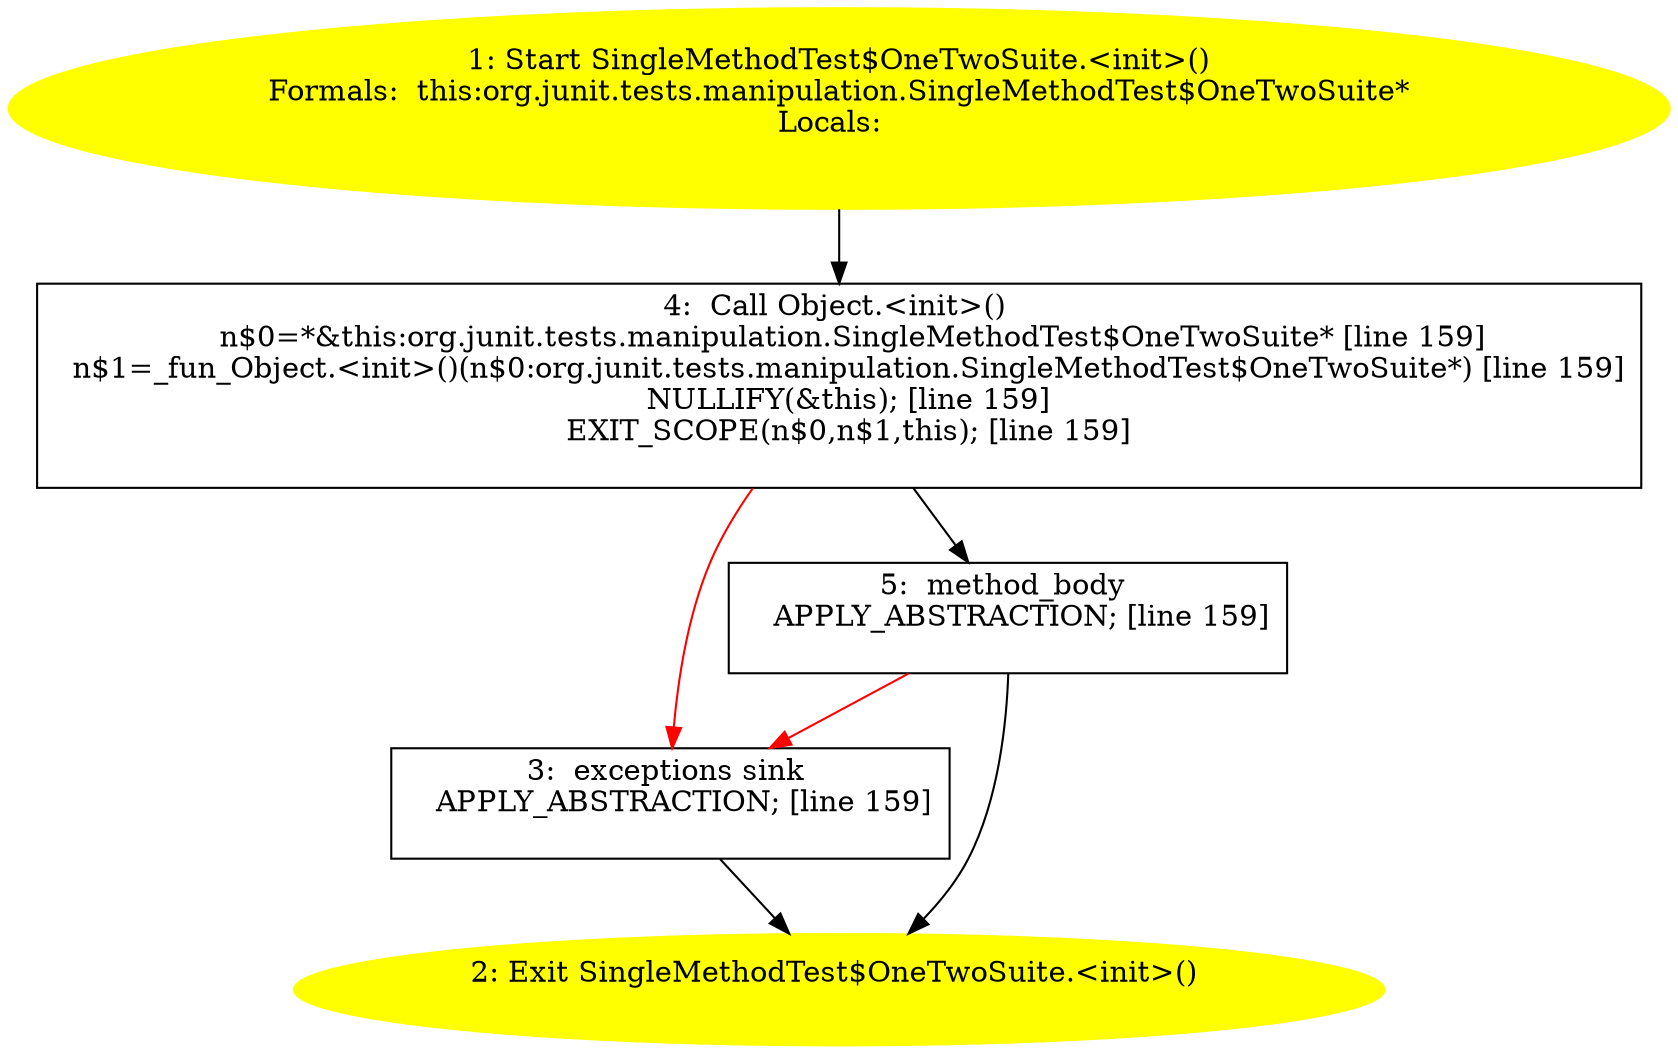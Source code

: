 /* @generated */
digraph cfg {
"org.junit.tests.manipulation.SingleMethodTest$OneTwoSuite.<init>().847c8bfb626aa9d3f141e156ed992dff_1" [label="1: Start SingleMethodTest$OneTwoSuite.<init>()\nFormals:  this:org.junit.tests.manipulation.SingleMethodTest$OneTwoSuite*\nLocals:  \n  " color=yellow style=filled]
	

	 "org.junit.tests.manipulation.SingleMethodTest$OneTwoSuite.<init>().847c8bfb626aa9d3f141e156ed992dff_1" -> "org.junit.tests.manipulation.SingleMethodTest$OneTwoSuite.<init>().847c8bfb626aa9d3f141e156ed992dff_4" ;
"org.junit.tests.manipulation.SingleMethodTest$OneTwoSuite.<init>().847c8bfb626aa9d3f141e156ed992dff_2" [label="2: Exit SingleMethodTest$OneTwoSuite.<init>() \n  " color=yellow style=filled]
	

"org.junit.tests.manipulation.SingleMethodTest$OneTwoSuite.<init>().847c8bfb626aa9d3f141e156ed992dff_3" [label="3:  exceptions sink \n   APPLY_ABSTRACTION; [line 159]\n " shape="box"]
	

	 "org.junit.tests.manipulation.SingleMethodTest$OneTwoSuite.<init>().847c8bfb626aa9d3f141e156ed992dff_3" -> "org.junit.tests.manipulation.SingleMethodTest$OneTwoSuite.<init>().847c8bfb626aa9d3f141e156ed992dff_2" ;
"org.junit.tests.manipulation.SingleMethodTest$OneTwoSuite.<init>().847c8bfb626aa9d3f141e156ed992dff_4" [label="4:  Call Object.<init>() \n   n$0=*&this:org.junit.tests.manipulation.SingleMethodTest$OneTwoSuite* [line 159]\n  n$1=_fun_Object.<init>()(n$0:org.junit.tests.manipulation.SingleMethodTest$OneTwoSuite*) [line 159]\n  NULLIFY(&this); [line 159]\n  EXIT_SCOPE(n$0,n$1,this); [line 159]\n " shape="box"]
	

	 "org.junit.tests.manipulation.SingleMethodTest$OneTwoSuite.<init>().847c8bfb626aa9d3f141e156ed992dff_4" -> "org.junit.tests.manipulation.SingleMethodTest$OneTwoSuite.<init>().847c8bfb626aa9d3f141e156ed992dff_5" ;
	 "org.junit.tests.manipulation.SingleMethodTest$OneTwoSuite.<init>().847c8bfb626aa9d3f141e156ed992dff_4" -> "org.junit.tests.manipulation.SingleMethodTest$OneTwoSuite.<init>().847c8bfb626aa9d3f141e156ed992dff_3" [color="red" ];
"org.junit.tests.manipulation.SingleMethodTest$OneTwoSuite.<init>().847c8bfb626aa9d3f141e156ed992dff_5" [label="5:  method_body \n   APPLY_ABSTRACTION; [line 159]\n " shape="box"]
	

	 "org.junit.tests.manipulation.SingleMethodTest$OneTwoSuite.<init>().847c8bfb626aa9d3f141e156ed992dff_5" -> "org.junit.tests.manipulation.SingleMethodTest$OneTwoSuite.<init>().847c8bfb626aa9d3f141e156ed992dff_2" ;
	 "org.junit.tests.manipulation.SingleMethodTest$OneTwoSuite.<init>().847c8bfb626aa9d3f141e156ed992dff_5" -> "org.junit.tests.manipulation.SingleMethodTest$OneTwoSuite.<init>().847c8bfb626aa9d3f141e156ed992dff_3" [color="red" ];
}
